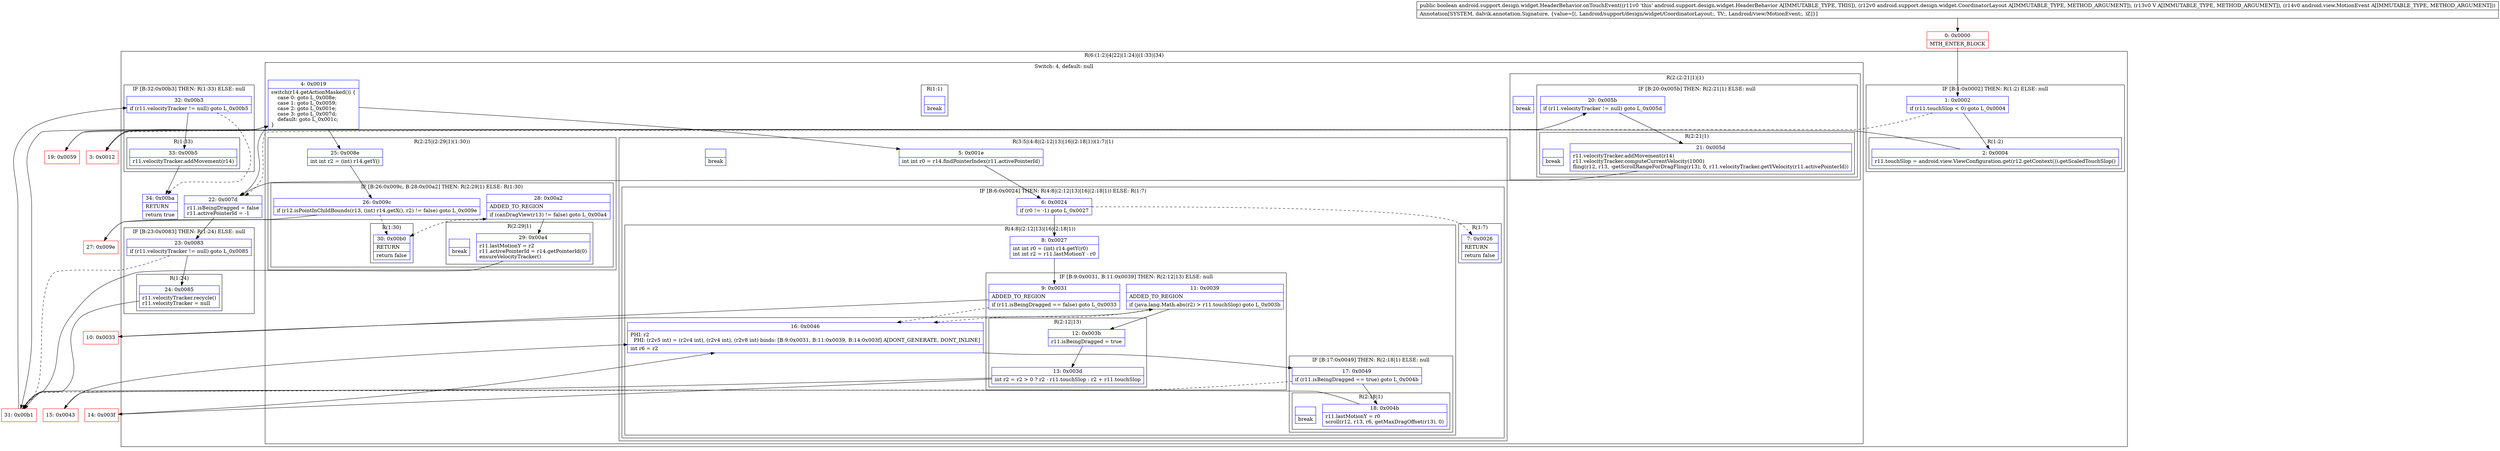 digraph "CFG forandroid.support.design.widget.HeaderBehavior.onTouchEvent(Landroid\/support\/design\/widget\/CoordinatorLayout;Landroid\/view\/View;Landroid\/view\/MotionEvent;)Z" {
subgraph cluster_Region_1235347144 {
label = "R(6:(1:2)|4|22|(1:24)|(1:33)|34)";
node [shape=record,color=blue];
subgraph cluster_IfRegion_51836808 {
label = "IF [B:1:0x0002] THEN: R(1:2) ELSE: null";
node [shape=record,color=blue];
Node_1 [shape=record,label="{1\:\ 0x0002|if (r11.touchSlop \< 0) goto L_0x0004\l}"];
subgraph cluster_Region_1343667914 {
label = "R(1:2)";
node [shape=record,color=blue];
Node_2 [shape=record,label="{2\:\ 0x0004|r11.touchSlop = android.view.ViewConfiguration.get(r12.getContext()).getScaledTouchSlop()\l}"];
}
}
subgraph cluster_SwitchRegion_1755417206 {
label = "Switch: 4, default: null";
node [shape=record,color=blue];
Node_4 [shape=record,label="{4\:\ 0x0019|switch(r14.getActionMasked()) \{\l    case 0: goto L_0x008e;\l    case 1: goto L_0x0059;\l    case 2: goto L_0x001e;\l    case 3: goto L_0x007d;\l    default: goto L_0x001c;\l\}\l}"];
subgraph cluster_Region_169444505 {
label = "R(2:25|(2:29|1)(1:30))";
node [shape=record,color=blue];
Node_25 [shape=record,label="{25\:\ 0x008e|int int r2 = (int) r14.getY()\l}"];
subgraph cluster_IfRegion_662344483 {
label = "IF [B:26:0x009c, B:28:0x00a2] THEN: R(2:29|1) ELSE: R(1:30)";
node [shape=record,color=blue];
Node_26 [shape=record,label="{26\:\ 0x009c|if (r12.isPointInChildBounds(r13, (int) r14.getX(), r2) != false) goto L_0x009e\l}"];
Node_28 [shape=record,label="{28\:\ 0x00a2|ADDED_TO_REGION\l|if (canDragView(r13) != false) goto L_0x00a4\l}"];
subgraph cluster_Region_1521662094 {
label = "R(2:29|1)";
node [shape=record,color=blue];
Node_29 [shape=record,label="{29\:\ 0x00a4|r11.lastMotionY = r2\lr11.activePointerId = r14.getPointerId(0)\lensureVelocityTracker()\l}"];
Node_InsnContainer_779138572 [shape=record,label="{|break\l}"];
}
subgraph cluster_Region_451849981 {
label = "R(1:30)";
node [shape=record,color=blue];
Node_30 [shape=record,label="{30\:\ 0x00b0|RETURN\l|return false\l}"];
}
}
}
subgraph cluster_Region_2146149252 {
label = "R(2:(2:21|1)|1)";
node [shape=record,color=blue];
subgraph cluster_IfRegion_461206581 {
label = "IF [B:20:0x005b] THEN: R(2:21|1) ELSE: null";
node [shape=record,color=blue];
Node_20 [shape=record,label="{20\:\ 0x005b|if (r11.velocityTracker != null) goto L_0x005d\l}"];
subgraph cluster_Region_806777216 {
label = "R(2:21|1)";
node [shape=record,color=blue];
Node_21 [shape=record,label="{21\:\ 0x005d|r11.velocityTracker.addMovement(r14)\lr11.velocityTracker.computeCurrentVelocity(1000)\lfling(r12, r13, \-getScrollRangeForDragFling(r13), 0, r11.velocityTracker.getYVelocity(r11.activePointerId))\l}"];
Node_InsnContainer_1608558649 [shape=record,label="{|break\l}"];
}
}
Node_InsnContainer_2109069250 [shape=record,label="{|break\l}"];
}
subgraph cluster_Region_1110380532 {
label = "R(3:5|(4:8|(2:12|13)|16|(2:18|1))(1:7)|1)";
node [shape=record,color=blue];
Node_5 [shape=record,label="{5\:\ 0x001e|int int r0 = r14.findPointerIndex(r11.activePointerId)\l}"];
subgraph cluster_IfRegion_81032804 {
label = "IF [B:6:0x0024] THEN: R(4:8|(2:12|13)|16|(2:18|1)) ELSE: R(1:7)";
node [shape=record,color=blue];
Node_6 [shape=record,label="{6\:\ 0x0024|if (r0 != \-1) goto L_0x0027\l}"];
subgraph cluster_Region_2000948822 {
label = "R(4:8|(2:12|13)|16|(2:18|1))";
node [shape=record,color=blue];
Node_8 [shape=record,label="{8\:\ 0x0027|int int r0 = (int) r14.getY(r0)\lint int r2 = r11.lastMotionY \- r0\l}"];
subgraph cluster_IfRegion_634873820 {
label = "IF [B:9:0x0031, B:11:0x0039] THEN: R(2:12|13) ELSE: null";
node [shape=record,color=blue];
Node_9 [shape=record,label="{9\:\ 0x0031|ADDED_TO_REGION\l|if (r11.isBeingDragged == false) goto L_0x0033\l}"];
Node_11 [shape=record,label="{11\:\ 0x0039|ADDED_TO_REGION\l|if (java.lang.Math.abs(r2) \> r11.touchSlop) goto L_0x003b\l}"];
subgraph cluster_Region_43472572 {
label = "R(2:12|13)";
node [shape=record,color=blue];
Node_12 [shape=record,label="{12\:\ 0x003b|r11.isBeingDragged = true\l}"];
Node_13 [shape=record,label="{13\:\ 0x003d|int r2 = r2 \> 0 ? r2 \- r11.touchSlop : r2 + r11.touchSlop\l}"];
}
}
Node_16 [shape=record,label="{16\:\ 0x0046|PHI: r2 \l  PHI: (r2v5 int) = (r2v4 int), (r2v4 int), (r2v8 int) binds: [B:9:0x0031, B:11:0x0039, B:14:0x003f] A[DONT_GENERATE, DONT_INLINE]\l|int r6 = r2\l}"];
subgraph cluster_IfRegion_219793565 {
label = "IF [B:17:0x0049] THEN: R(2:18|1) ELSE: null";
node [shape=record,color=blue];
Node_17 [shape=record,label="{17\:\ 0x0049|if (r11.isBeingDragged == true) goto L_0x004b\l}"];
subgraph cluster_Region_956149496 {
label = "R(2:18|1)";
node [shape=record,color=blue];
Node_18 [shape=record,label="{18\:\ 0x004b|r11.lastMotionY = r0\lscroll(r12, r13, r6, getMaxDragOffset(r13), 0)\l}"];
Node_InsnContainer_234894031 [shape=record,label="{|break\l}"];
}
}
}
subgraph cluster_Region_1425797718 {
label = "R(1:7)";
node [shape=record,color=blue];
Node_7 [shape=record,label="{7\:\ 0x0026|RETURN\l|return false\l}"];
}
}
Node_InsnContainer_128136396 [shape=record,label="{|break\l}"];
}
subgraph cluster_Region_1153255813 {
label = "R(1:1)";
node [shape=record,color=blue];
Node_InsnContainer_1260690839 [shape=record,label="{|break\l}"];
}
}
Node_22 [shape=record,label="{22\:\ 0x007d|r11.isBeingDragged = false\lr11.activePointerId = \-1\l}"];
subgraph cluster_IfRegion_1086767079 {
label = "IF [B:23:0x0083] THEN: R(1:24) ELSE: null";
node [shape=record,color=blue];
Node_23 [shape=record,label="{23\:\ 0x0083|if (r11.velocityTracker != null) goto L_0x0085\l}"];
subgraph cluster_Region_1591604839 {
label = "R(1:24)";
node [shape=record,color=blue];
Node_24 [shape=record,label="{24\:\ 0x0085|r11.velocityTracker.recycle()\lr11.velocityTracker = null\l}"];
}
}
subgraph cluster_IfRegion_1887599960 {
label = "IF [B:32:0x00b3] THEN: R(1:33) ELSE: null";
node [shape=record,color=blue];
Node_32 [shape=record,label="{32\:\ 0x00b3|if (r11.velocityTracker != null) goto L_0x00b5\l}"];
subgraph cluster_Region_522559226 {
label = "R(1:33)";
node [shape=record,color=blue];
Node_33 [shape=record,label="{33\:\ 0x00b5|r11.velocityTracker.addMovement(r14)\l}"];
}
}
Node_34 [shape=record,label="{34\:\ 0x00ba|RETURN\l|return true\l}"];
}
Node_0 [shape=record,color=red,label="{0\:\ 0x0000|MTH_ENTER_BLOCK\l}"];
Node_3 [shape=record,color=red,label="{3\:\ 0x0012}"];
Node_10 [shape=record,color=red,label="{10\:\ 0x0033}"];
Node_14 [shape=record,color=red,label="{14\:\ 0x003f}"];
Node_15 [shape=record,color=red,label="{15\:\ 0x0043}"];
Node_19 [shape=record,color=red,label="{19\:\ 0x0059}"];
Node_27 [shape=record,color=red,label="{27\:\ 0x009e}"];
Node_31 [shape=record,color=red,label="{31\:\ 0x00b1}"];
MethodNode[shape=record,label="{public boolean android.support.design.widget.HeaderBehavior.onTouchEvent((r11v0 'this' android.support.design.widget.HeaderBehavior A[IMMUTABLE_TYPE, THIS]), (r12v0 android.support.design.widget.CoordinatorLayout A[IMMUTABLE_TYPE, METHOD_ARGUMENT]), (r13v0 V A[IMMUTABLE_TYPE, METHOD_ARGUMENT]), (r14v0 android.view.MotionEvent A[IMMUTABLE_TYPE, METHOD_ARGUMENT]))  | Annotation[SYSTEM, dalvik.annotation.Signature, \{value=[(, Landroid\/support\/design\/widget\/CoordinatorLayout;, TV;, Landroid\/view\/MotionEvent;, )Z]\}]\l}"];
MethodNode -> Node_0;
Node_1 -> Node_2;
Node_1 -> Node_3[style=dashed];
Node_2 -> Node_3;
Node_4 -> Node_5;
Node_4 -> Node_19;
Node_4 -> Node_22;
Node_4 -> Node_25;
Node_4 -> Node_31;
Node_25 -> Node_26;
Node_26 -> Node_27;
Node_26 -> Node_30[style=dashed];
Node_28 -> Node_29;
Node_28 -> Node_30[style=dashed];
Node_29 -> Node_31;
Node_20 -> Node_21;
Node_20 -> Node_22[style=dashed];
Node_21 -> Node_22;
Node_5 -> Node_6;
Node_6 -> Node_7[style=dashed];
Node_6 -> Node_8;
Node_8 -> Node_9;
Node_9 -> Node_10;
Node_9 -> Node_16[style=dashed];
Node_11 -> Node_12;
Node_11 -> Node_16[style=dashed];
Node_12 -> Node_13;
Node_13 -> Node_14;
Node_13 -> Node_15;
Node_16 -> Node_17;
Node_17 -> Node_18;
Node_17 -> Node_31[style=dashed];
Node_18 -> Node_31;
Node_22 -> Node_23;
Node_23 -> Node_24;
Node_23 -> Node_31[style=dashed];
Node_24 -> Node_31;
Node_32 -> Node_33;
Node_32 -> Node_34[style=dashed];
Node_33 -> Node_34;
Node_0 -> Node_1;
Node_3 -> Node_4;
Node_10 -> Node_11;
Node_14 -> Node_16;
Node_15 -> Node_16;
Node_19 -> Node_20;
Node_27 -> Node_28;
Node_31 -> Node_32;
}

